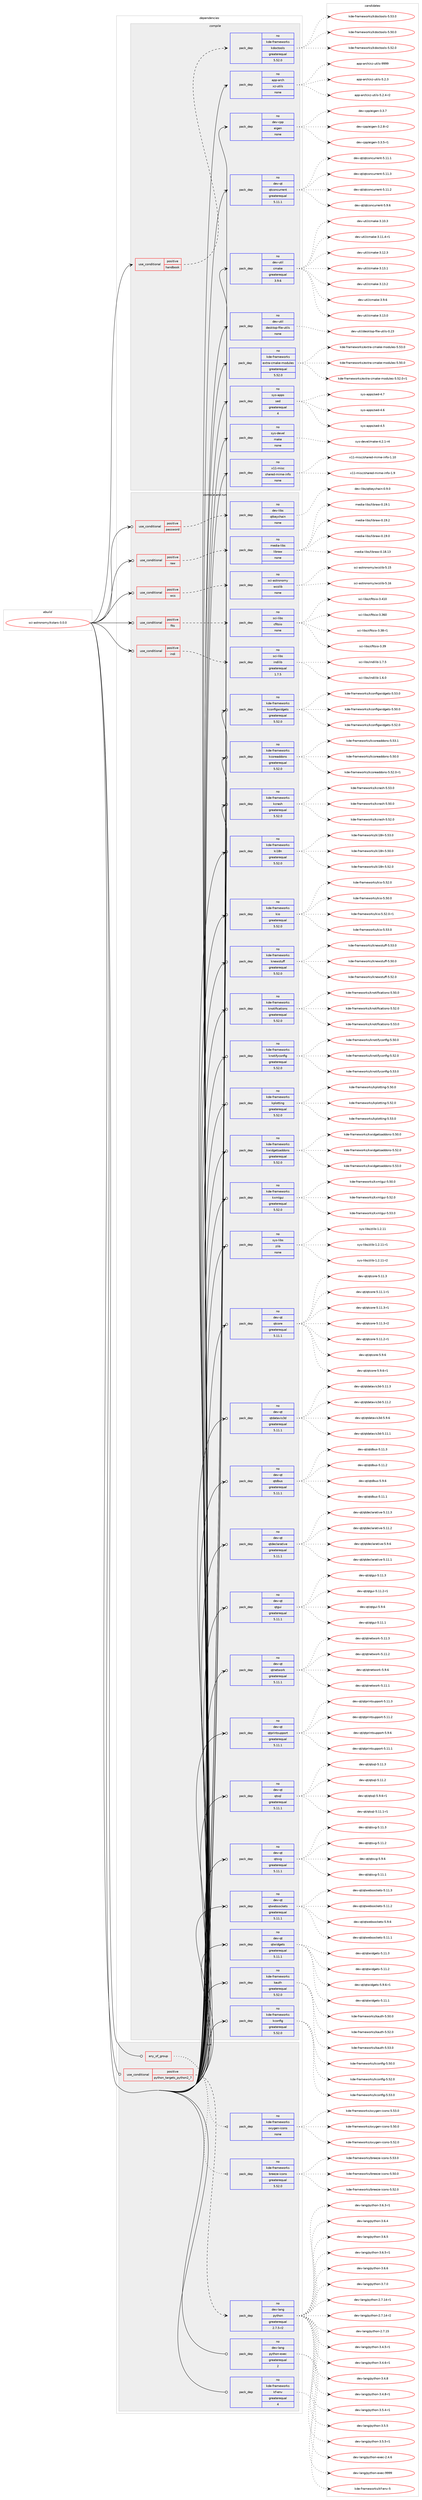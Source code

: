 digraph prolog {

# *************
# Graph options
# *************

newrank=true;
concentrate=true;
compound=true;
graph [rankdir=LR,fontname=Helvetica,fontsize=10,ranksep=1.5];#, ranksep=2.5, nodesep=0.2];
edge  [arrowhead=vee];
node  [fontname=Helvetica,fontsize=10];

# **********
# The ebuild
# **********

subgraph cluster_leftcol {
color=gray;
rank=same;
label=<<i>ebuild</i>>;
id [label="sci-astronomy/kstars-3.0.0", color=red, width=4, href="../sci-astronomy/kstars-3.0.0.svg"];
}

# ****************
# The dependencies
# ****************

subgraph cluster_midcol {
color=gray;
label=<<i>dependencies</i>>;
subgraph cluster_compile {
fillcolor="#eeeeee";
style=filled;
label=<<i>compile</i>>;
subgraph cond1100 {
dependency5718 [label=<<TABLE BORDER="0" CELLBORDER="1" CELLSPACING="0" CELLPADDING="4"><TR><TD ROWSPAN="3" CELLPADDING="10">use_conditional</TD></TR><TR><TD>positive</TD></TR><TR><TD>handbook</TD></TR></TABLE>>, shape=none, color=red];
subgraph pack4473 {
dependency5719 [label=<<TABLE BORDER="0" CELLBORDER="1" CELLSPACING="0" CELLPADDING="4" WIDTH="220"><TR><TD ROWSPAN="6" CELLPADDING="30">pack_dep</TD></TR><TR><TD WIDTH="110">no</TD></TR><TR><TD>kde-frameworks</TD></TR><TR><TD>kdoctools</TD></TR><TR><TD>greaterequal</TD></TR><TR><TD>5.52.0</TD></TR></TABLE>>, shape=none, color=blue];
}
dependency5718:e -> dependency5719:w [weight=20,style="dashed",arrowhead="vee"];
}
id:e -> dependency5718:w [weight=20,style="solid",arrowhead="vee"];
subgraph pack4474 {
dependency5720 [label=<<TABLE BORDER="0" CELLBORDER="1" CELLSPACING="0" CELLPADDING="4" WIDTH="220"><TR><TD ROWSPAN="6" CELLPADDING="30">pack_dep</TD></TR><TR><TD WIDTH="110">no</TD></TR><TR><TD>app-arch</TD></TR><TR><TD>xz-utils</TD></TR><TR><TD>none</TD></TR><TR><TD></TD></TR></TABLE>>, shape=none, color=blue];
}
id:e -> dependency5720:w [weight=20,style="solid",arrowhead="vee"];
subgraph pack4475 {
dependency5721 [label=<<TABLE BORDER="0" CELLBORDER="1" CELLSPACING="0" CELLPADDING="4" WIDTH="220"><TR><TD ROWSPAN="6" CELLPADDING="30">pack_dep</TD></TR><TR><TD WIDTH="110">no</TD></TR><TR><TD>dev-cpp</TD></TR><TR><TD>eigen</TD></TR><TR><TD>none</TD></TR><TR><TD></TD></TR></TABLE>>, shape=none, color=blue];
}
id:e -> dependency5721:w [weight=20,style="solid",arrowhead="vee"];
subgraph pack4476 {
dependency5722 [label=<<TABLE BORDER="0" CELLBORDER="1" CELLSPACING="0" CELLPADDING="4" WIDTH="220"><TR><TD ROWSPAN="6" CELLPADDING="30">pack_dep</TD></TR><TR><TD WIDTH="110">no</TD></TR><TR><TD>dev-qt</TD></TR><TR><TD>qtconcurrent</TD></TR><TR><TD>greaterequal</TD></TR><TR><TD>5.11.1</TD></TR></TABLE>>, shape=none, color=blue];
}
id:e -> dependency5722:w [weight=20,style="solid",arrowhead="vee"];
subgraph pack4477 {
dependency5723 [label=<<TABLE BORDER="0" CELLBORDER="1" CELLSPACING="0" CELLPADDING="4" WIDTH="220"><TR><TD ROWSPAN="6" CELLPADDING="30">pack_dep</TD></TR><TR><TD WIDTH="110">no</TD></TR><TR><TD>dev-util</TD></TR><TR><TD>cmake</TD></TR><TR><TD>greaterequal</TD></TR><TR><TD>3.9.6</TD></TR></TABLE>>, shape=none, color=blue];
}
id:e -> dependency5723:w [weight=20,style="solid",arrowhead="vee"];
subgraph pack4478 {
dependency5724 [label=<<TABLE BORDER="0" CELLBORDER="1" CELLSPACING="0" CELLPADDING="4" WIDTH="220"><TR><TD ROWSPAN="6" CELLPADDING="30">pack_dep</TD></TR><TR><TD WIDTH="110">no</TD></TR><TR><TD>dev-util</TD></TR><TR><TD>desktop-file-utils</TD></TR><TR><TD>none</TD></TR><TR><TD></TD></TR></TABLE>>, shape=none, color=blue];
}
id:e -> dependency5724:w [weight=20,style="solid",arrowhead="vee"];
subgraph pack4479 {
dependency5725 [label=<<TABLE BORDER="0" CELLBORDER="1" CELLSPACING="0" CELLPADDING="4" WIDTH="220"><TR><TD ROWSPAN="6" CELLPADDING="30">pack_dep</TD></TR><TR><TD WIDTH="110">no</TD></TR><TR><TD>kde-frameworks</TD></TR><TR><TD>extra-cmake-modules</TD></TR><TR><TD>greaterequal</TD></TR><TR><TD>5.52.0</TD></TR></TABLE>>, shape=none, color=blue];
}
id:e -> dependency5725:w [weight=20,style="solid",arrowhead="vee"];
subgraph pack4480 {
dependency5726 [label=<<TABLE BORDER="0" CELLBORDER="1" CELLSPACING="0" CELLPADDING="4" WIDTH="220"><TR><TD ROWSPAN="6" CELLPADDING="30">pack_dep</TD></TR><TR><TD WIDTH="110">no</TD></TR><TR><TD>sys-apps</TD></TR><TR><TD>sed</TD></TR><TR><TD>greaterequal</TD></TR><TR><TD>4</TD></TR></TABLE>>, shape=none, color=blue];
}
id:e -> dependency5726:w [weight=20,style="solid",arrowhead="vee"];
subgraph pack4481 {
dependency5727 [label=<<TABLE BORDER="0" CELLBORDER="1" CELLSPACING="0" CELLPADDING="4" WIDTH="220"><TR><TD ROWSPAN="6" CELLPADDING="30">pack_dep</TD></TR><TR><TD WIDTH="110">no</TD></TR><TR><TD>sys-devel</TD></TR><TR><TD>make</TD></TR><TR><TD>none</TD></TR><TR><TD></TD></TR></TABLE>>, shape=none, color=blue];
}
id:e -> dependency5727:w [weight=20,style="solid",arrowhead="vee"];
subgraph pack4482 {
dependency5728 [label=<<TABLE BORDER="0" CELLBORDER="1" CELLSPACING="0" CELLPADDING="4" WIDTH="220"><TR><TD ROWSPAN="6" CELLPADDING="30">pack_dep</TD></TR><TR><TD WIDTH="110">no</TD></TR><TR><TD>x11-misc</TD></TR><TR><TD>shared-mime-info</TD></TR><TR><TD>none</TD></TR><TR><TD></TD></TR></TABLE>>, shape=none, color=blue];
}
id:e -> dependency5728:w [weight=20,style="solid",arrowhead="vee"];
}
subgraph cluster_compileandrun {
fillcolor="#eeeeee";
style=filled;
label=<<i>compile and run</i>>;
subgraph cond1101 {
dependency5729 [label=<<TABLE BORDER="0" CELLBORDER="1" CELLSPACING="0" CELLPADDING="4"><TR><TD ROWSPAN="3" CELLPADDING="10">use_conditional</TD></TR><TR><TD>positive</TD></TR><TR><TD>fits</TD></TR></TABLE>>, shape=none, color=red];
subgraph pack4483 {
dependency5730 [label=<<TABLE BORDER="0" CELLBORDER="1" CELLSPACING="0" CELLPADDING="4" WIDTH="220"><TR><TD ROWSPAN="6" CELLPADDING="30">pack_dep</TD></TR><TR><TD WIDTH="110">no</TD></TR><TR><TD>sci-libs</TD></TR><TR><TD>cfitsio</TD></TR><TR><TD>none</TD></TR><TR><TD></TD></TR></TABLE>>, shape=none, color=blue];
}
dependency5729:e -> dependency5730:w [weight=20,style="dashed",arrowhead="vee"];
}
id:e -> dependency5729:w [weight=20,style="solid",arrowhead="odotvee"];
subgraph cond1102 {
dependency5731 [label=<<TABLE BORDER="0" CELLBORDER="1" CELLSPACING="0" CELLPADDING="4"><TR><TD ROWSPAN="3" CELLPADDING="10">use_conditional</TD></TR><TR><TD>positive</TD></TR><TR><TD>indi</TD></TR></TABLE>>, shape=none, color=red];
subgraph pack4484 {
dependency5732 [label=<<TABLE BORDER="0" CELLBORDER="1" CELLSPACING="0" CELLPADDING="4" WIDTH="220"><TR><TD ROWSPAN="6" CELLPADDING="30">pack_dep</TD></TR><TR><TD WIDTH="110">no</TD></TR><TR><TD>sci-libs</TD></TR><TR><TD>indilib</TD></TR><TR><TD>greaterequal</TD></TR><TR><TD>1.7.5</TD></TR></TABLE>>, shape=none, color=blue];
}
dependency5731:e -> dependency5732:w [weight=20,style="dashed",arrowhead="vee"];
}
id:e -> dependency5731:w [weight=20,style="solid",arrowhead="odotvee"];
subgraph cond1103 {
dependency5733 [label=<<TABLE BORDER="0" CELLBORDER="1" CELLSPACING="0" CELLPADDING="4"><TR><TD ROWSPAN="3" CELLPADDING="10">use_conditional</TD></TR><TR><TD>positive</TD></TR><TR><TD>password</TD></TR></TABLE>>, shape=none, color=red];
subgraph pack4485 {
dependency5734 [label=<<TABLE BORDER="0" CELLBORDER="1" CELLSPACING="0" CELLPADDING="4" WIDTH="220"><TR><TD ROWSPAN="6" CELLPADDING="30">pack_dep</TD></TR><TR><TD WIDTH="110">no</TD></TR><TR><TD>dev-libs</TD></TR><TR><TD>qtkeychain</TD></TR><TR><TD>none</TD></TR><TR><TD></TD></TR></TABLE>>, shape=none, color=blue];
}
dependency5733:e -> dependency5734:w [weight=20,style="dashed",arrowhead="vee"];
}
id:e -> dependency5733:w [weight=20,style="solid",arrowhead="odotvee"];
subgraph cond1104 {
dependency5735 [label=<<TABLE BORDER="0" CELLBORDER="1" CELLSPACING="0" CELLPADDING="4"><TR><TD ROWSPAN="3" CELLPADDING="10">use_conditional</TD></TR><TR><TD>positive</TD></TR><TR><TD>raw</TD></TR></TABLE>>, shape=none, color=red];
subgraph pack4486 {
dependency5736 [label=<<TABLE BORDER="0" CELLBORDER="1" CELLSPACING="0" CELLPADDING="4" WIDTH="220"><TR><TD ROWSPAN="6" CELLPADDING="30">pack_dep</TD></TR><TR><TD WIDTH="110">no</TD></TR><TR><TD>media-libs</TD></TR><TR><TD>libraw</TD></TR><TR><TD>none</TD></TR><TR><TD></TD></TR></TABLE>>, shape=none, color=blue];
}
dependency5735:e -> dependency5736:w [weight=20,style="dashed",arrowhead="vee"];
}
id:e -> dependency5735:w [weight=20,style="solid",arrowhead="odotvee"];
subgraph cond1105 {
dependency5737 [label=<<TABLE BORDER="0" CELLBORDER="1" CELLSPACING="0" CELLPADDING="4"><TR><TD ROWSPAN="3" CELLPADDING="10">use_conditional</TD></TR><TR><TD>positive</TD></TR><TR><TD>wcs</TD></TR></TABLE>>, shape=none, color=red];
subgraph pack4487 {
dependency5738 [label=<<TABLE BORDER="0" CELLBORDER="1" CELLSPACING="0" CELLPADDING="4" WIDTH="220"><TR><TD ROWSPAN="6" CELLPADDING="30">pack_dep</TD></TR><TR><TD WIDTH="110">no</TD></TR><TR><TD>sci-astronomy</TD></TR><TR><TD>wcslib</TD></TR><TR><TD>none</TD></TR><TR><TD></TD></TR></TABLE>>, shape=none, color=blue];
}
dependency5737:e -> dependency5738:w [weight=20,style="dashed",arrowhead="vee"];
}
id:e -> dependency5737:w [weight=20,style="solid",arrowhead="odotvee"];
subgraph pack4488 {
dependency5739 [label=<<TABLE BORDER="0" CELLBORDER="1" CELLSPACING="0" CELLPADDING="4" WIDTH="220"><TR><TD ROWSPAN="6" CELLPADDING="30">pack_dep</TD></TR><TR><TD WIDTH="110">no</TD></TR><TR><TD>dev-qt</TD></TR><TR><TD>qtcore</TD></TR><TR><TD>greaterequal</TD></TR><TR><TD>5.11.1</TD></TR></TABLE>>, shape=none, color=blue];
}
id:e -> dependency5739:w [weight=20,style="solid",arrowhead="odotvee"];
subgraph pack4489 {
dependency5740 [label=<<TABLE BORDER="0" CELLBORDER="1" CELLSPACING="0" CELLPADDING="4" WIDTH="220"><TR><TD ROWSPAN="6" CELLPADDING="30">pack_dep</TD></TR><TR><TD WIDTH="110">no</TD></TR><TR><TD>dev-qt</TD></TR><TR><TD>qtdatavis3d</TD></TR><TR><TD>greaterequal</TD></TR><TR><TD>5.11.1</TD></TR></TABLE>>, shape=none, color=blue];
}
id:e -> dependency5740:w [weight=20,style="solid",arrowhead="odotvee"];
subgraph pack4490 {
dependency5741 [label=<<TABLE BORDER="0" CELLBORDER="1" CELLSPACING="0" CELLPADDING="4" WIDTH="220"><TR><TD ROWSPAN="6" CELLPADDING="30">pack_dep</TD></TR><TR><TD WIDTH="110">no</TD></TR><TR><TD>dev-qt</TD></TR><TR><TD>qtdbus</TD></TR><TR><TD>greaterequal</TD></TR><TR><TD>5.11.1</TD></TR></TABLE>>, shape=none, color=blue];
}
id:e -> dependency5741:w [weight=20,style="solid",arrowhead="odotvee"];
subgraph pack4491 {
dependency5742 [label=<<TABLE BORDER="0" CELLBORDER="1" CELLSPACING="0" CELLPADDING="4" WIDTH="220"><TR><TD ROWSPAN="6" CELLPADDING="30">pack_dep</TD></TR><TR><TD WIDTH="110">no</TD></TR><TR><TD>dev-qt</TD></TR><TR><TD>qtdeclarative</TD></TR><TR><TD>greaterequal</TD></TR><TR><TD>5.11.1</TD></TR></TABLE>>, shape=none, color=blue];
}
id:e -> dependency5742:w [weight=20,style="solid",arrowhead="odotvee"];
subgraph pack4492 {
dependency5743 [label=<<TABLE BORDER="0" CELLBORDER="1" CELLSPACING="0" CELLPADDING="4" WIDTH="220"><TR><TD ROWSPAN="6" CELLPADDING="30">pack_dep</TD></TR><TR><TD WIDTH="110">no</TD></TR><TR><TD>dev-qt</TD></TR><TR><TD>qtgui</TD></TR><TR><TD>greaterequal</TD></TR><TR><TD>5.11.1</TD></TR></TABLE>>, shape=none, color=blue];
}
id:e -> dependency5743:w [weight=20,style="solid",arrowhead="odotvee"];
subgraph pack4493 {
dependency5744 [label=<<TABLE BORDER="0" CELLBORDER="1" CELLSPACING="0" CELLPADDING="4" WIDTH="220"><TR><TD ROWSPAN="6" CELLPADDING="30">pack_dep</TD></TR><TR><TD WIDTH="110">no</TD></TR><TR><TD>dev-qt</TD></TR><TR><TD>qtnetwork</TD></TR><TR><TD>greaterequal</TD></TR><TR><TD>5.11.1</TD></TR></TABLE>>, shape=none, color=blue];
}
id:e -> dependency5744:w [weight=20,style="solid",arrowhead="odotvee"];
subgraph pack4494 {
dependency5745 [label=<<TABLE BORDER="0" CELLBORDER="1" CELLSPACING="0" CELLPADDING="4" WIDTH="220"><TR><TD ROWSPAN="6" CELLPADDING="30">pack_dep</TD></TR><TR><TD WIDTH="110">no</TD></TR><TR><TD>dev-qt</TD></TR><TR><TD>qtprintsupport</TD></TR><TR><TD>greaterequal</TD></TR><TR><TD>5.11.1</TD></TR></TABLE>>, shape=none, color=blue];
}
id:e -> dependency5745:w [weight=20,style="solid",arrowhead="odotvee"];
subgraph pack4495 {
dependency5746 [label=<<TABLE BORDER="0" CELLBORDER="1" CELLSPACING="0" CELLPADDING="4" WIDTH="220"><TR><TD ROWSPAN="6" CELLPADDING="30">pack_dep</TD></TR><TR><TD WIDTH="110">no</TD></TR><TR><TD>dev-qt</TD></TR><TR><TD>qtsql</TD></TR><TR><TD>greaterequal</TD></TR><TR><TD>5.11.1</TD></TR></TABLE>>, shape=none, color=blue];
}
id:e -> dependency5746:w [weight=20,style="solid",arrowhead="odotvee"];
subgraph pack4496 {
dependency5747 [label=<<TABLE BORDER="0" CELLBORDER="1" CELLSPACING="0" CELLPADDING="4" WIDTH="220"><TR><TD ROWSPAN="6" CELLPADDING="30">pack_dep</TD></TR><TR><TD WIDTH="110">no</TD></TR><TR><TD>dev-qt</TD></TR><TR><TD>qtsvg</TD></TR><TR><TD>greaterequal</TD></TR><TR><TD>5.11.1</TD></TR></TABLE>>, shape=none, color=blue];
}
id:e -> dependency5747:w [weight=20,style="solid",arrowhead="odotvee"];
subgraph pack4497 {
dependency5748 [label=<<TABLE BORDER="0" CELLBORDER="1" CELLSPACING="0" CELLPADDING="4" WIDTH="220"><TR><TD ROWSPAN="6" CELLPADDING="30">pack_dep</TD></TR><TR><TD WIDTH="110">no</TD></TR><TR><TD>dev-qt</TD></TR><TR><TD>qtwebsockets</TD></TR><TR><TD>greaterequal</TD></TR><TR><TD>5.11.1</TD></TR></TABLE>>, shape=none, color=blue];
}
id:e -> dependency5748:w [weight=20,style="solid",arrowhead="odotvee"];
subgraph pack4498 {
dependency5749 [label=<<TABLE BORDER="0" CELLBORDER="1" CELLSPACING="0" CELLPADDING="4" WIDTH="220"><TR><TD ROWSPAN="6" CELLPADDING="30">pack_dep</TD></TR><TR><TD WIDTH="110">no</TD></TR><TR><TD>dev-qt</TD></TR><TR><TD>qtwidgets</TD></TR><TR><TD>greaterequal</TD></TR><TR><TD>5.11.1</TD></TR></TABLE>>, shape=none, color=blue];
}
id:e -> dependency5749:w [weight=20,style="solid",arrowhead="odotvee"];
subgraph pack4499 {
dependency5750 [label=<<TABLE BORDER="0" CELLBORDER="1" CELLSPACING="0" CELLPADDING="4" WIDTH="220"><TR><TD ROWSPAN="6" CELLPADDING="30">pack_dep</TD></TR><TR><TD WIDTH="110">no</TD></TR><TR><TD>kde-frameworks</TD></TR><TR><TD>kauth</TD></TR><TR><TD>greaterequal</TD></TR><TR><TD>5.52.0</TD></TR></TABLE>>, shape=none, color=blue];
}
id:e -> dependency5750:w [weight=20,style="solid",arrowhead="odotvee"];
subgraph pack4500 {
dependency5751 [label=<<TABLE BORDER="0" CELLBORDER="1" CELLSPACING="0" CELLPADDING="4" WIDTH="220"><TR><TD ROWSPAN="6" CELLPADDING="30">pack_dep</TD></TR><TR><TD WIDTH="110">no</TD></TR><TR><TD>kde-frameworks</TD></TR><TR><TD>kconfig</TD></TR><TR><TD>greaterequal</TD></TR><TR><TD>5.52.0</TD></TR></TABLE>>, shape=none, color=blue];
}
id:e -> dependency5751:w [weight=20,style="solid",arrowhead="odotvee"];
subgraph pack4501 {
dependency5752 [label=<<TABLE BORDER="0" CELLBORDER="1" CELLSPACING="0" CELLPADDING="4" WIDTH="220"><TR><TD ROWSPAN="6" CELLPADDING="30">pack_dep</TD></TR><TR><TD WIDTH="110">no</TD></TR><TR><TD>kde-frameworks</TD></TR><TR><TD>kconfigwidgets</TD></TR><TR><TD>greaterequal</TD></TR><TR><TD>5.52.0</TD></TR></TABLE>>, shape=none, color=blue];
}
id:e -> dependency5752:w [weight=20,style="solid",arrowhead="odotvee"];
subgraph pack4502 {
dependency5753 [label=<<TABLE BORDER="0" CELLBORDER="1" CELLSPACING="0" CELLPADDING="4" WIDTH="220"><TR><TD ROWSPAN="6" CELLPADDING="30">pack_dep</TD></TR><TR><TD WIDTH="110">no</TD></TR><TR><TD>kde-frameworks</TD></TR><TR><TD>kcoreaddons</TD></TR><TR><TD>greaterequal</TD></TR><TR><TD>5.52.0</TD></TR></TABLE>>, shape=none, color=blue];
}
id:e -> dependency5753:w [weight=20,style="solid",arrowhead="odotvee"];
subgraph pack4503 {
dependency5754 [label=<<TABLE BORDER="0" CELLBORDER="1" CELLSPACING="0" CELLPADDING="4" WIDTH="220"><TR><TD ROWSPAN="6" CELLPADDING="30">pack_dep</TD></TR><TR><TD WIDTH="110">no</TD></TR><TR><TD>kde-frameworks</TD></TR><TR><TD>kcrash</TD></TR><TR><TD>greaterequal</TD></TR><TR><TD>5.52.0</TD></TR></TABLE>>, shape=none, color=blue];
}
id:e -> dependency5754:w [weight=20,style="solid",arrowhead="odotvee"];
subgraph pack4504 {
dependency5755 [label=<<TABLE BORDER="0" CELLBORDER="1" CELLSPACING="0" CELLPADDING="4" WIDTH="220"><TR><TD ROWSPAN="6" CELLPADDING="30">pack_dep</TD></TR><TR><TD WIDTH="110">no</TD></TR><TR><TD>kde-frameworks</TD></TR><TR><TD>ki18n</TD></TR><TR><TD>greaterequal</TD></TR><TR><TD>5.52.0</TD></TR></TABLE>>, shape=none, color=blue];
}
id:e -> dependency5755:w [weight=20,style="solid",arrowhead="odotvee"];
subgraph pack4505 {
dependency5756 [label=<<TABLE BORDER="0" CELLBORDER="1" CELLSPACING="0" CELLPADDING="4" WIDTH="220"><TR><TD ROWSPAN="6" CELLPADDING="30">pack_dep</TD></TR><TR><TD WIDTH="110">no</TD></TR><TR><TD>kde-frameworks</TD></TR><TR><TD>kio</TD></TR><TR><TD>greaterequal</TD></TR><TR><TD>5.52.0</TD></TR></TABLE>>, shape=none, color=blue];
}
id:e -> dependency5756:w [weight=20,style="solid",arrowhead="odotvee"];
subgraph pack4506 {
dependency5757 [label=<<TABLE BORDER="0" CELLBORDER="1" CELLSPACING="0" CELLPADDING="4" WIDTH="220"><TR><TD ROWSPAN="6" CELLPADDING="30">pack_dep</TD></TR><TR><TD WIDTH="110">no</TD></TR><TR><TD>kde-frameworks</TD></TR><TR><TD>knewstuff</TD></TR><TR><TD>greaterequal</TD></TR><TR><TD>5.52.0</TD></TR></TABLE>>, shape=none, color=blue];
}
id:e -> dependency5757:w [weight=20,style="solid",arrowhead="odotvee"];
subgraph pack4507 {
dependency5758 [label=<<TABLE BORDER="0" CELLBORDER="1" CELLSPACING="0" CELLPADDING="4" WIDTH="220"><TR><TD ROWSPAN="6" CELLPADDING="30">pack_dep</TD></TR><TR><TD WIDTH="110">no</TD></TR><TR><TD>kde-frameworks</TD></TR><TR><TD>knotifications</TD></TR><TR><TD>greaterequal</TD></TR><TR><TD>5.52.0</TD></TR></TABLE>>, shape=none, color=blue];
}
id:e -> dependency5758:w [weight=20,style="solid",arrowhead="odotvee"];
subgraph pack4508 {
dependency5759 [label=<<TABLE BORDER="0" CELLBORDER="1" CELLSPACING="0" CELLPADDING="4" WIDTH="220"><TR><TD ROWSPAN="6" CELLPADDING="30">pack_dep</TD></TR><TR><TD WIDTH="110">no</TD></TR><TR><TD>kde-frameworks</TD></TR><TR><TD>knotifyconfig</TD></TR><TR><TD>greaterequal</TD></TR><TR><TD>5.52.0</TD></TR></TABLE>>, shape=none, color=blue];
}
id:e -> dependency5759:w [weight=20,style="solid",arrowhead="odotvee"];
subgraph pack4509 {
dependency5760 [label=<<TABLE BORDER="0" CELLBORDER="1" CELLSPACING="0" CELLPADDING="4" WIDTH="220"><TR><TD ROWSPAN="6" CELLPADDING="30">pack_dep</TD></TR><TR><TD WIDTH="110">no</TD></TR><TR><TD>kde-frameworks</TD></TR><TR><TD>kplotting</TD></TR><TR><TD>greaterequal</TD></TR><TR><TD>5.52.0</TD></TR></TABLE>>, shape=none, color=blue];
}
id:e -> dependency5760:w [weight=20,style="solid",arrowhead="odotvee"];
subgraph pack4510 {
dependency5761 [label=<<TABLE BORDER="0" CELLBORDER="1" CELLSPACING="0" CELLPADDING="4" WIDTH="220"><TR><TD ROWSPAN="6" CELLPADDING="30">pack_dep</TD></TR><TR><TD WIDTH="110">no</TD></TR><TR><TD>kde-frameworks</TD></TR><TR><TD>kwidgetsaddons</TD></TR><TR><TD>greaterequal</TD></TR><TR><TD>5.52.0</TD></TR></TABLE>>, shape=none, color=blue];
}
id:e -> dependency5761:w [weight=20,style="solid",arrowhead="odotvee"];
subgraph pack4511 {
dependency5762 [label=<<TABLE BORDER="0" CELLBORDER="1" CELLSPACING="0" CELLPADDING="4" WIDTH="220"><TR><TD ROWSPAN="6" CELLPADDING="30">pack_dep</TD></TR><TR><TD WIDTH="110">no</TD></TR><TR><TD>kde-frameworks</TD></TR><TR><TD>kxmlgui</TD></TR><TR><TD>greaterequal</TD></TR><TR><TD>5.52.0</TD></TR></TABLE>>, shape=none, color=blue];
}
id:e -> dependency5762:w [weight=20,style="solid",arrowhead="odotvee"];
subgraph pack4512 {
dependency5763 [label=<<TABLE BORDER="0" CELLBORDER="1" CELLSPACING="0" CELLPADDING="4" WIDTH="220"><TR><TD ROWSPAN="6" CELLPADDING="30">pack_dep</TD></TR><TR><TD WIDTH="110">no</TD></TR><TR><TD>sys-libs</TD></TR><TR><TD>zlib</TD></TR><TR><TD>none</TD></TR><TR><TD></TD></TR></TABLE>>, shape=none, color=blue];
}
id:e -> dependency5763:w [weight=20,style="solid",arrowhead="odotvee"];
}
subgraph cluster_run {
fillcolor="#eeeeee";
style=filled;
label=<<i>run</i>>;
subgraph any144 {
dependency5764 [label=<<TABLE BORDER="0" CELLBORDER="1" CELLSPACING="0" CELLPADDING="4"><TR><TD CELLPADDING="10">any_of_group</TD></TR></TABLE>>, shape=none, color=red];subgraph pack4513 {
dependency5765 [label=<<TABLE BORDER="0" CELLBORDER="1" CELLSPACING="0" CELLPADDING="4" WIDTH="220"><TR><TD ROWSPAN="6" CELLPADDING="30">pack_dep</TD></TR><TR><TD WIDTH="110">no</TD></TR><TR><TD>kde-frameworks</TD></TR><TR><TD>breeze-icons</TD></TR><TR><TD>greaterequal</TD></TR><TR><TD>5.52.0</TD></TR></TABLE>>, shape=none, color=blue];
}
dependency5764:e -> dependency5765:w [weight=20,style="dotted",arrowhead="oinv"];
subgraph pack4514 {
dependency5766 [label=<<TABLE BORDER="0" CELLBORDER="1" CELLSPACING="0" CELLPADDING="4" WIDTH="220"><TR><TD ROWSPAN="6" CELLPADDING="30">pack_dep</TD></TR><TR><TD WIDTH="110">no</TD></TR><TR><TD>kde-frameworks</TD></TR><TR><TD>oxygen-icons</TD></TR><TR><TD>none</TD></TR><TR><TD></TD></TR></TABLE>>, shape=none, color=blue];
}
dependency5764:e -> dependency5766:w [weight=20,style="dotted",arrowhead="oinv"];
}
id:e -> dependency5764:w [weight=20,style="solid",arrowhead="odot"];
subgraph cond1106 {
dependency5767 [label=<<TABLE BORDER="0" CELLBORDER="1" CELLSPACING="0" CELLPADDING="4"><TR><TD ROWSPAN="3" CELLPADDING="10">use_conditional</TD></TR><TR><TD>positive</TD></TR><TR><TD>python_targets_python2_7</TD></TR></TABLE>>, shape=none, color=red];
subgraph pack4515 {
dependency5768 [label=<<TABLE BORDER="0" CELLBORDER="1" CELLSPACING="0" CELLPADDING="4" WIDTH="220"><TR><TD ROWSPAN="6" CELLPADDING="30">pack_dep</TD></TR><TR><TD WIDTH="110">no</TD></TR><TR><TD>dev-lang</TD></TR><TR><TD>python</TD></TR><TR><TD>greaterequal</TD></TR><TR><TD>2.7.5-r2</TD></TR></TABLE>>, shape=none, color=blue];
}
dependency5767:e -> dependency5768:w [weight=20,style="dashed",arrowhead="vee"];
}
id:e -> dependency5767:w [weight=20,style="solid",arrowhead="odot"];
subgraph pack4516 {
dependency5769 [label=<<TABLE BORDER="0" CELLBORDER="1" CELLSPACING="0" CELLPADDING="4" WIDTH="220"><TR><TD ROWSPAN="6" CELLPADDING="30">pack_dep</TD></TR><TR><TD WIDTH="110">no</TD></TR><TR><TD>dev-lang</TD></TR><TR><TD>python-exec</TD></TR><TR><TD>greaterequal</TD></TR><TR><TD>2</TD></TR></TABLE>>, shape=none, color=blue];
}
id:e -> dependency5769:w [weight=20,style="solid",arrowhead="odot"];
subgraph pack4517 {
dependency5770 [label=<<TABLE BORDER="0" CELLBORDER="1" CELLSPACING="0" CELLPADDING="4" WIDTH="220"><TR><TD ROWSPAN="6" CELLPADDING="30">pack_dep</TD></TR><TR><TD WIDTH="110">no</TD></TR><TR><TD>kde-frameworks</TD></TR><TR><TD>kf-env</TD></TR><TR><TD>greaterequal</TD></TR><TR><TD>4</TD></TR></TABLE>>, shape=none, color=blue];
}
id:e -> dependency5770:w [weight=20,style="solid",arrowhead="odot"];
}
}

# **************
# The candidates
# **************

subgraph cluster_choices {
rank=same;
color=gray;
label=<<i>candidates</i>>;

subgraph choice4473 {
color=black;
nodesep=1;
choice1071001014510211497109101119111114107115471071001119911611111110811545534653484648 [label="kde-frameworks/kdoctools-5.50.0", color=red, width=4,href="../kde-frameworks/kdoctools-5.50.0.svg"];
choice1071001014510211497109101119111114107115471071001119911611111110811545534653504648 [label="kde-frameworks/kdoctools-5.52.0", color=red, width=4,href="../kde-frameworks/kdoctools-5.52.0.svg"];
choice1071001014510211497109101119111114107115471071001119911611111110811545534653514648 [label="kde-frameworks/kdoctools-5.53.0", color=red, width=4,href="../kde-frameworks/kdoctools-5.53.0.svg"];
dependency5719:e -> choice1071001014510211497109101119111114107115471071001119911611111110811545534653484648:w [style=dotted,weight="100"];
dependency5719:e -> choice1071001014510211497109101119111114107115471071001119911611111110811545534653504648:w [style=dotted,weight="100"];
dependency5719:e -> choice1071001014510211497109101119111114107115471071001119911611111110811545534653514648:w [style=dotted,weight="100"];
}
subgraph choice4474 {
color=black;
nodesep=1;
choice971121124597114991044712012245117116105108115455346504651 [label="app-arch/xz-utils-5.2.3", color=red, width=4,href="../app-arch/xz-utils-5.2.3.svg"];
choice9711211245971149910447120122451171161051081154553465046524511450 [label="app-arch/xz-utils-5.2.4-r2", color=red, width=4,href="../app-arch/xz-utils-5.2.4-r2.svg"];
choice9711211245971149910447120122451171161051081154557575757 [label="app-arch/xz-utils-9999", color=red, width=4,href="../app-arch/xz-utils-9999.svg"];
dependency5720:e -> choice971121124597114991044712012245117116105108115455346504651:w [style=dotted,weight="100"];
dependency5720:e -> choice9711211245971149910447120122451171161051081154553465046524511450:w [style=dotted,weight="100"];
dependency5720:e -> choice9711211245971149910447120122451171161051081154557575757:w [style=dotted,weight="100"];
}
subgraph choice4475 {
color=black;
nodesep=1;
choice1001011184599112112471011051031011104551465046564511450 [label="dev-cpp/eigen-3.2.8-r2", color=red, width=4,href="../dev-cpp/eigen-3.2.8-r2.svg"];
choice1001011184599112112471011051031011104551465146534511449 [label="dev-cpp/eigen-3.3.5-r1", color=red, width=4,href="../dev-cpp/eigen-3.3.5-r1.svg"];
choice100101118459911211247101105103101110455146514655 [label="dev-cpp/eigen-3.3.7", color=red, width=4,href="../dev-cpp/eigen-3.3.7.svg"];
dependency5721:e -> choice1001011184599112112471011051031011104551465046564511450:w [style=dotted,weight="100"];
dependency5721:e -> choice1001011184599112112471011051031011104551465146534511449:w [style=dotted,weight="100"];
dependency5721:e -> choice100101118459911211247101105103101110455146514655:w [style=dotted,weight="100"];
}
subgraph choice4476 {
color=black;
nodesep=1;
choice1001011184511311647113116991111109911711411410111011645534649494650 [label="dev-qt/qtconcurrent-5.11.2", color=red, width=4,href="../dev-qt/qtconcurrent-5.11.2.svg"];
choice10010111845113116471131169911111099117114114101110116455346574654 [label="dev-qt/qtconcurrent-5.9.6", color=red, width=4,href="../dev-qt/qtconcurrent-5.9.6.svg"];
choice1001011184511311647113116991111109911711411410111011645534649494649 [label="dev-qt/qtconcurrent-5.11.1", color=red, width=4,href="../dev-qt/qtconcurrent-5.11.1.svg"];
choice1001011184511311647113116991111109911711411410111011645534649494651 [label="dev-qt/qtconcurrent-5.11.3", color=red, width=4,href="../dev-qt/qtconcurrent-5.11.3.svg"];
dependency5722:e -> choice1001011184511311647113116991111109911711411410111011645534649494650:w [style=dotted,weight="100"];
dependency5722:e -> choice10010111845113116471131169911111099117114114101110116455346574654:w [style=dotted,weight="100"];
dependency5722:e -> choice1001011184511311647113116991111109911711411410111011645534649494649:w [style=dotted,weight="100"];
dependency5722:e -> choice1001011184511311647113116991111109911711411410111011645534649494651:w [style=dotted,weight="100"];
}
subgraph choice4477 {
color=black;
nodesep=1;
choice1001011184511711610510847991099710710145514649514648 [label="dev-util/cmake-3.13.0", color=red, width=4,href="../dev-util/cmake-3.13.0.svg"];
choice1001011184511711610510847991099710710145514649484651 [label="dev-util/cmake-3.10.3", color=red, width=4,href="../dev-util/cmake-3.10.3.svg"];
choice10010111845117116105108479910997107101455146494946524511449 [label="dev-util/cmake-3.11.4-r1", color=red, width=4,href="../dev-util/cmake-3.11.4-r1.svg"];
choice1001011184511711610510847991099710710145514649504651 [label="dev-util/cmake-3.12.3", color=red, width=4,href="../dev-util/cmake-3.12.3.svg"];
choice1001011184511711610510847991099710710145514649514649 [label="dev-util/cmake-3.13.1", color=red, width=4,href="../dev-util/cmake-3.13.1.svg"];
choice1001011184511711610510847991099710710145514649514650 [label="dev-util/cmake-3.13.2", color=red, width=4,href="../dev-util/cmake-3.13.2.svg"];
choice10010111845117116105108479910997107101455146574654 [label="dev-util/cmake-3.9.6", color=red, width=4,href="../dev-util/cmake-3.9.6.svg"];
dependency5723:e -> choice1001011184511711610510847991099710710145514649514648:w [style=dotted,weight="100"];
dependency5723:e -> choice1001011184511711610510847991099710710145514649484651:w [style=dotted,weight="100"];
dependency5723:e -> choice10010111845117116105108479910997107101455146494946524511449:w [style=dotted,weight="100"];
dependency5723:e -> choice1001011184511711610510847991099710710145514649504651:w [style=dotted,weight="100"];
dependency5723:e -> choice1001011184511711610510847991099710710145514649514649:w [style=dotted,weight="100"];
dependency5723:e -> choice1001011184511711610510847991099710710145514649514650:w [style=dotted,weight="100"];
dependency5723:e -> choice10010111845117116105108479910997107101455146574654:w [style=dotted,weight="100"];
}
subgraph choice4478 {
color=black;
nodesep=1;
choice100101118451171161051084710010111510711611111245102105108101451171161051081154548465051 [label="dev-util/desktop-file-utils-0.23", color=red, width=4,href="../dev-util/desktop-file-utils-0.23.svg"];
dependency5724:e -> choice100101118451171161051084710010111510711611111245102105108101451171161051081154548465051:w [style=dotted,weight="100"];
}
subgraph choice4479 {
color=black;
nodesep=1;
choice107100101451021149710910111911111410711547101120116114974599109971071014510911110011710810111545534653484648 [label="kde-frameworks/extra-cmake-modules-5.50.0", color=red, width=4,href="../kde-frameworks/extra-cmake-modules-5.50.0.svg"];
choice1071001014510211497109101119111114107115471011201161149745991099710710145109111100117108101115455346535046484511449 [label="kde-frameworks/extra-cmake-modules-5.52.0-r1", color=red, width=4,href="../kde-frameworks/extra-cmake-modules-5.52.0-r1.svg"];
choice107100101451021149710910111911111410711547101120116114974599109971071014510911110011710810111545534653514648 [label="kde-frameworks/extra-cmake-modules-5.53.0", color=red, width=4,href="../kde-frameworks/extra-cmake-modules-5.53.0.svg"];
dependency5725:e -> choice107100101451021149710910111911111410711547101120116114974599109971071014510911110011710810111545534653484648:w [style=dotted,weight="100"];
dependency5725:e -> choice1071001014510211497109101119111114107115471011201161149745991099710710145109111100117108101115455346535046484511449:w [style=dotted,weight="100"];
dependency5725:e -> choice107100101451021149710910111911111410711547101120116114974599109971071014510911110011710810111545534653514648:w [style=dotted,weight="100"];
}
subgraph choice4480 {
color=black;
nodesep=1;
choice11512111545971121121154711510110045524654 [label="sys-apps/sed-4.6", color=red, width=4,href="../sys-apps/sed-4.6.svg"];
choice11512111545971121121154711510110045524653 [label="sys-apps/sed-4.5", color=red, width=4,href="../sys-apps/sed-4.5.svg"];
choice11512111545971121121154711510110045524655 [label="sys-apps/sed-4.7", color=red, width=4,href="../sys-apps/sed-4.7.svg"];
dependency5726:e -> choice11512111545971121121154711510110045524654:w [style=dotted,weight="100"];
dependency5726:e -> choice11512111545971121121154711510110045524653:w [style=dotted,weight="100"];
dependency5726:e -> choice11512111545971121121154711510110045524655:w [style=dotted,weight="100"];
}
subgraph choice4481 {
color=black;
nodesep=1;
choice1151211154510010111810110847109971071014552465046494511452 [label="sys-devel/make-4.2.1-r4", color=red, width=4,href="../sys-devel/make-4.2.1-r4.svg"];
dependency5727:e -> choice1151211154510010111810110847109971071014552465046494511452:w [style=dotted,weight="100"];
}
subgraph choice4482 {
color=black;
nodesep=1;
choice12049494510910511599471151049711410110045109105109101451051101021114549464948 [label="x11-misc/shared-mime-info-1.10", color=red, width=4,href="../x11-misc/shared-mime-info-1.10.svg"];
choice120494945109105115994711510497114101100451091051091014510511010211145494657 [label="x11-misc/shared-mime-info-1.9", color=red, width=4,href="../x11-misc/shared-mime-info-1.9.svg"];
dependency5728:e -> choice12049494510910511599471151049711410110045109105109101451051101021114549464948:w [style=dotted,weight="100"];
dependency5728:e -> choice120494945109105115994711510497114101100451091051091014510511010211145494657:w [style=dotted,weight="100"];
}
subgraph choice4483 {
color=black;
nodesep=1;
choice1159910545108105981154799102105116115105111455146515448 [label="sci-libs/cfitsio-3.360", color=red, width=4,href="../sci-libs/cfitsio-3.360.svg"];
choice115991054510810598115479910210511611510511145514651564511449 [label="sci-libs/cfitsio-3.38-r1", color=red, width=4,href="../sci-libs/cfitsio-3.38-r1.svg"];
choice11599105451081059811547991021051161151051114551465157 [label="sci-libs/cfitsio-3.39", color=red, width=4,href="../sci-libs/cfitsio-3.39.svg"];
choice1159910545108105981154799102105116115105111455146524948 [label="sci-libs/cfitsio-3.410", color=red, width=4,href="../sci-libs/cfitsio-3.410.svg"];
dependency5730:e -> choice1159910545108105981154799102105116115105111455146515448:w [style=dotted,weight="100"];
dependency5730:e -> choice115991054510810598115479910210511611510511145514651564511449:w [style=dotted,weight="100"];
dependency5730:e -> choice11599105451081059811547991021051161151051114551465157:w [style=dotted,weight="100"];
dependency5730:e -> choice1159910545108105981154799102105116115105111455146524948:w [style=dotted,weight="100"];
}
subgraph choice4484 {
color=black;
nodesep=1;
choice1159910545108105981154710511010010510810598454946544648 [label="sci-libs/indilib-1.6.0", color=red, width=4,href="../sci-libs/indilib-1.6.0.svg"];
choice1159910545108105981154710511010010510810598454946554653 [label="sci-libs/indilib-1.7.5", color=red, width=4,href="../sci-libs/indilib-1.7.5.svg"];
dependency5732:e -> choice1159910545108105981154710511010010510810598454946544648:w [style=dotted,weight="100"];
dependency5732:e -> choice1159910545108105981154710511010010510810598454946554653:w [style=dotted,weight="100"];
}
subgraph choice4485 {
color=black;
nodesep=1;
choice1001011184510810598115471131161071011219910497105110454846574648 [label="dev-libs/qtkeychain-0.9.0", color=red, width=4,href="../dev-libs/qtkeychain-0.9.0.svg"];
dependency5734:e -> choice1001011184510810598115471131161071011219910497105110454846574648:w [style=dotted,weight="100"];
}
subgraph choice4486 {
color=black;
nodesep=1;
choice10910110010597451081059811547108105981149711945484649574648 [label="media-libs/libraw-0.19.0", color=red, width=4,href="../media-libs/libraw-0.19.0.svg"];
choice1091011001059745108105981154710810598114971194548464956464951 [label="media-libs/libraw-0.18.13", color=red, width=4,href="../media-libs/libraw-0.18.13.svg"];
choice10910110010597451081059811547108105981149711945484649574649 [label="media-libs/libraw-0.19.1", color=red, width=4,href="../media-libs/libraw-0.19.1.svg"];
choice10910110010597451081059811547108105981149711945484649574650 [label="media-libs/libraw-0.19.2", color=red, width=4,href="../media-libs/libraw-0.19.2.svg"];
dependency5736:e -> choice10910110010597451081059811547108105981149711945484649574648:w [style=dotted,weight="100"];
dependency5736:e -> choice1091011001059745108105981154710810598114971194548464956464951:w [style=dotted,weight="100"];
dependency5736:e -> choice10910110010597451081059811547108105981149711945484649574649:w [style=dotted,weight="100"];
dependency5736:e -> choice10910110010597451081059811547108105981149711945484649574650:w [style=dotted,weight="100"];
}
subgraph choice4487 {
color=black;
nodesep=1;
choice1159910545971151161141111101111091214711999115108105984553464953 [label="sci-astronomy/wcslib-5.15", color=red, width=4,href="../sci-astronomy/wcslib-5.15.svg"];
choice1159910545971151161141111101111091214711999115108105984553464954 [label="sci-astronomy/wcslib-5.16", color=red, width=4,href="../sci-astronomy/wcslib-5.16.svg"];
dependency5738:e -> choice1159910545971151161141111101111091214711999115108105984553464953:w [style=dotted,weight="100"];
dependency5738:e -> choice1159910545971151161141111101111091214711999115108105984553464954:w [style=dotted,weight="100"];
}
subgraph choice4488 {
color=black;
nodesep=1;
choice100101118451131164711311699111114101455346494946504511449 [label="dev-qt/qtcore-5.11.2-r1", color=red, width=4,href="../dev-qt/qtcore-5.11.2-r1.svg"];
choice100101118451131164711311699111114101455346574654 [label="dev-qt/qtcore-5.9.6", color=red, width=4,href="../dev-qt/qtcore-5.9.6.svg"];
choice1001011184511311647113116991111141014553465746544511449 [label="dev-qt/qtcore-5.9.6-r1", color=red, width=4,href="../dev-qt/qtcore-5.9.6-r1.svg"];
choice10010111845113116471131169911111410145534649494651 [label="dev-qt/qtcore-5.11.3", color=red, width=4,href="../dev-qt/qtcore-5.11.3.svg"];
choice100101118451131164711311699111114101455346494946494511449 [label="dev-qt/qtcore-5.11.1-r1", color=red, width=4,href="../dev-qt/qtcore-5.11.1-r1.svg"];
choice100101118451131164711311699111114101455346494946514511449 [label="dev-qt/qtcore-5.11.3-r1", color=red, width=4,href="../dev-qt/qtcore-5.11.3-r1.svg"];
choice100101118451131164711311699111114101455346494946514511450 [label="dev-qt/qtcore-5.11.3-r2", color=red, width=4,href="../dev-qt/qtcore-5.11.3-r2.svg"];
dependency5739:e -> choice100101118451131164711311699111114101455346494946504511449:w [style=dotted,weight="100"];
dependency5739:e -> choice100101118451131164711311699111114101455346574654:w [style=dotted,weight="100"];
dependency5739:e -> choice1001011184511311647113116991111141014553465746544511449:w [style=dotted,weight="100"];
dependency5739:e -> choice10010111845113116471131169911111410145534649494651:w [style=dotted,weight="100"];
dependency5739:e -> choice100101118451131164711311699111114101455346494946494511449:w [style=dotted,weight="100"];
dependency5739:e -> choice100101118451131164711311699111114101455346494946514511449:w [style=dotted,weight="100"];
dependency5739:e -> choice100101118451131164711311699111114101455346494946514511450:w [style=dotted,weight="100"];
}
subgraph choice4489 {
color=black;
nodesep=1;
choice100101118451131164711311610097116971181051155110045534649494650 [label="dev-qt/qtdatavis3d-5.11.2", color=red, width=4,href="../dev-qt/qtdatavis3d-5.11.2.svg"];
choice1001011184511311647113116100971169711810511551100455346574654 [label="dev-qt/qtdatavis3d-5.9.6", color=red, width=4,href="../dev-qt/qtdatavis3d-5.9.6.svg"];
choice100101118451131164711311610097116971181051155110045534649494649 [label="dev-qt/qtdatavis3d-5.11.1", color=red, width=4,href="../dev-qt/qtdatavis3d-5.11.1.svg"];
choice100101118451131164711311610097116971181051155110045534649494651 [label="dev-qt/qtdatavis3d-5.11.3", color=red, width=4,href="../dev-qt/qtdatavis3d-5.11.3.svg"];
dependency5740:e -> choice100101118451131164711311610097116971181051155110045534649494650:w [style=dotted,weight="100"];
dependency5740:e -> choice1001011184511311647113116100971169711810511551100455346574654:w [style=dotted,weight="100"];
dependency5740:e -> choice100101118451131164711311610097116971181051155110045534649494649:w [style=dotted,weight="100"];
dependency5740:e -> choice100101118451131164711311610097116971181051155110045534649494651:w [style=dotted,weight="100"];
}
subgraph choice4490 {
color=black;
nodesep=1;
choice10010111845113116471131161009811711545534649494650 [label="dev-qt/qtdbus-5.11.2", color=red, width=4,href="../dev-qt/qtdbus-5.11.2.svg"];
choice100101118451131164711311610098117115455346574654 [label="dev-qt/qtdbus-5.9.6", color=red, width=4,href="../dev-qt/qtdbus-5.9.6.svg"];
choice10010111845113116471131161009811711545534649494649 [label="dev-qt/qtdbus-5.11.1", color=red, width=4,href="../dev-qt/qtdbus-5.11.1.svg"];
choice10010111845113116471131161009811711545534649494651 [label="dev-qt/qtdbus-5.11.3", color=red, width=4,href="../dev-qt/qtdbus-5.11.3.svg"];
dependency5741:e -> choice10010111845113116471131161009811711545534649494650:w [style=dotted,weight="100"];
dependency5741:e -> choice100101118451131164711311610098117115455346574654:w [style=dotted,weight="100"];
dependency5741:e -> choice10010111845113116471131161009811711545534649494649:w [style=dotted,weight="100"];
dependency5741:e -> choice10010111845113116471131161009811711545534649494651:w [style=dotted,weight="100"];
}
subgraph choice4491 {
color=black;
nodesep=1;
choice100101118451131164711311610010199108971149711610511810145534649494650 [label="dev-qt/qtdeclarative-5.11.2", color=red, width=4,href="../dev-qt/qtdeclarative-5.11.2.svg"];
choice1001011184511311647113116100101991089711497116105118101455346574654 [label="dev-qt/qtdeclarative-5.9.6", color=red, width=4,href="../dev-qt/qtdeclarative-5.9.6.svg"];
choice100101118451131164711311610010199108971149711610511810145534649494649 [label="dev-qt/qtdeclarative-5.11.1", color=red, width=4,href="../dev-qt/qtdeclarative-5.11.1.svg"];
choice100101118451131164711311610010199108971149711610511810145534649494651 [label="dev-qt/qtdeclarative-5.11.3", color=red, width=4,href="../dev-qt/qtdeclarative-5.11.3.svg"];
dependency5742:e -> choice100101118451131164711311610010199108971149711610511810145534649494650:w [style=dotted,weight="100"];
dependency5742:e -> choice1001011184511311647113116100101991089711497116105118101455346574654:w [style=dotted,weight="100"];
dependency5742:e -> choice100101118451131164711311610010199108971149711610511810145534649494649:w [style=dotted,weight="100"];
dependency5742:e -> choice100101118451131164711311610010199108971149711610511810145534649494651:w [style=dotted,weight="100"];
}
subgraph choice4492 {
color=black;
nodesep=1;
choice1001011184511311647113116103117105455346494946504511449 [label="dev-qt/qtgui-5.11.2-r1", color=red, width=4,href="../dev-qt/qtgui-5.11.2-r1.svg"];
choice1001011184511311647113116103117105455346574654 [label="dev-qt/qtgui-5.9.6", color=red, width=4,href="../dev-qt/qtgui-5.9.6.svg"];
choice100101118451131164711311610311710545534649494649 [label="dev-qt/qtgui-5.11.1", color=red, width=4,href="../dev-qt/qtgui-5.11.1.svg"];
choice100101118451131164711311610311710545534649494651 [label="dev-qt/qtgui-5.11.3", color=red, width=4,href="../dev-qt/qtgui-5.11.3.svg"];
dependency5743:e -> choice1001011184511311647113116103117105455346494946504511449:w [style=dotted,weight="100"];
dependency5743:e -> choice1001011184511311647113116103117105455346574654:w [style=dotted,weight="100"];
dependency5743:e -> choice100101118451131164711311610311710545534649494649:w [style=dotted,weight="100"];
dependency5743:e -> choice100101118451131164711311610311710545534649494651:w [style=dotted,weight="100"];
}
subgraph choice4493 {
color=black;
nodesep=1;
choice100101118451131164711311611010111611911111410745534649494650 [label="dev-qt/qtnetwork-5.11.2", color=red, width=4,href="../dev-qt/qtnetwork-5.11.2.svg"];
choice1001011184511311647113116110101116119111114107455346574654 [label="dev-qt/qtnetwork-5.9.6", color=red, width=4,href="../dev-qt/qtnetwork-5.9.6.svg"];
choice100101118451131164711311611010111611911111410745534649494649 [label="dev-qt/qtnetwork-5.11.1", color=red, width=4,href="../dev-qt/qtnetwork-5.11.1.svg"];
choice100101118451131164711311611010111611911111410745534649494651 [label="dev-qt/qtnetwork-5.11.3", color=red, width=4,href="../dev-qt/qtnetwork-5.11.3.svg"];
dependency5744:e -> choice100101118451131164711311611010111611911111410745534649494650:w [style=dotted,weight="100"];
dependency5744:e -> choice1001011184511311647113116110101116119111114107455346574654:w [style=dotted,weight="100"];
dependency5744:e -> choice100101118451131164711311611010111611911111410745534649494649:w [style=dotted,weight="100"];
dependency5744:e -> choice100101118451131164711311611010111611911111410745534649494651:w [style=dotted,weight="100"];
}
subgraph choice4494 {
color=black;
nodesep=1;
choice100101118451131164711311611211410511011611511711211211111411645534649494650 [label="dev-qt/qtprintsupport-5.11.2", color=red, width=4,href="../dev-qt/qtprintsupport-5.11.2.svg"];
choice1001011184511311647113116112114105110116115117112112111114116455346574654 [label="dev-qt/qtprintsupport-5.9.6", color=red, width=4,href="../dev-qt/qtprintsupport-5.9.6.svg"];
choice100101118451131164711311611211410511011611511711211211111411645534649494649 [label="dev-qt/qtprintsupport-5.11.1", color=red, width=4,href="../dev-qt/qtprintsupport-5.11.1.svg"];
choice100101118451131164711311611211410511011611511711211211111411645534649494651 [label="dev-qt/qtprintsupport-5.11.3", color=red, width=4,href="../dev-qt/qtprintsupport-5.11.3.svg"];
dependency5745:e -> choice100101118451131164711311611211410511011611511711211211111411645534649494650:w [style=dotted,weight="100"];
dependency5745:e -> choice1001011184511311647113116112114105110116115117112112111114116455346574654:w [style=dotted,weight="100"];
dependency5745:e -> choice100101118451131164711311611211410511011611511711211211111411645534649494649:w [style=dotted,weight="100"];
dependency5745:e -> choice100101118451131164711311611211410511011611511711211211111411645534649494651:w [style=dotted,weight="100"];
}
subgraph choice4495 {
color=black;
nodesep=1;
choice100101118451131164711311611511310845534649494650 [label="dev-qt/qtsql-5.11.2", color=red, width=4,href="../dev-qt/qtsql-5.11.2.svg"];
choice10010111845113116471131161151131084553465746544511449 [label="dev-qt/qtsql-5.9.6-r1", color=red, width=4,href="../dev-qt/qtsql-5.9.6-r1.svg"];
choice1001011184511311647113116115113108455346494946494511449 [label="dev-qt/qtsql-5.11.1-r1", color=red, width=4,href="../dev-qt/qtsql-5.11.1-r1.svg"];
choice100101118451131164711311611511310845534649494651 [label="dev-qt/qtsql-5.11.3", color=red, width=4,href="../dev-qt/qtsql-5.11.3.svg"];
dependency5746:e -> choice100101118451131164711311611511310845534649494650:w [style=dotted,weight="100"];
dependency5746:e -> choice10010111845113116471131161151131084553465746544511449:w [style=dotted,weight="100"];
dependency5746:e -> choice1001011184511311647113116115113108455346494946494511449:w [style=dotted,weight="100"];
dependency5746:e -> choice100101118451131164711311611511310845534649494651:w [style=dotted,weight="100"];
}
subgraph choice4496 {
color=black;
nodesep=1;
choice100101118451131164711311611511810345534649494650 [label="dev-qt/qtsvg-5.11.2", color=red, width=4,href="../dev-qt/qtsvg-5.11.2.svg"];
choice1001011184511311647113116115118103455346574654 [label="dev-qt/qtsvg-5.9.6", color=red, width=4,href="../dev-qt/qtsvg-5.9.6.svg"];
choice100101118451131164711311611511810345534649494649 [label="dev-qt/qtsvg-5.11.1", color=red, width=4,href="../dev-qt/qtsvg-5.11.1.svg"];
choice100101118451131164711311611511810345534649494651 [label="dev-qt/qtsvg-5.11.3", color=red, width=4,href="../dev-qt/qtsvg-5.11.3.svg"];
dependency5747:e -> choice100101118451131164711311611511810345534649494650:w [style=dotted,weight="100"];
dependency5747:e -> choice1001011184511311647113116115118103455346574654:w [style=dotted,weight="100"];
dependency5747:e -> choice100101118451131164711311611511810345534649494649:w [style=dotted,weight="100"];
dependency5747:e -> choice100101118451131164711311611511810345534649494651:w [style=dotted,weight="100"];
}
subgraph choice4497 {
color=black;
nodesep=1;
choice1001011184511311647113116119101981151119910710111611545534649494650 [label="dev-qt/qtwebsockets-5.11.2", color=red, width=4,href="../dev-qt/qtwebsockets-5.11.2.svg"];
choice10010111845113116471131161191019811511199107101116115455346574654 [label="dev-qt/qtwebsockets-5.9.6", color=red, width=4,href="../dev-qt/qtwebsockets-5.9.6.svg"];
choice1001011184511311647113116119101981151119910710111611545534649494649 [label="dev-qt/qtwebsockets-5.11.1", color=red, width=4,href="../dev-qt/qtwebsockets-5.11.1.svg"];
choice1001011184511311647113116119101981151119910710111611545534649494651 [label="dev-qt/qtwebsockets-5.11.3", color=red, width=4,href="../dev-qt/qtwebsockets-5.11.3.svg"];
dependency5748:e -> choice1001011184511311647113116119101981151119910710111611545534649494650:w [style=dotted,weight="100"];
dependency5748:e -> choice10010111845113116471131161191019811511199107101116115455346574654:w [style=dotted,weight="100"];
dependency5748:e -> choice1001011184511311647113116119101981151119910710111611545534649494649:w [style=dotted,weight="100"];
dependency5748:e -> choice1001011184511311647113116119101981151119910710111611545534649494651:w [style=dotted,weight="100"];
}
subgraph choice4498 {
color=black;
nodesep=1;
choice100101118451131164711311611910510010310111611545534649494650 [label="dev-qt/qtwidgets-5.11.2", color=red, width=4,href="../dev-qt/qtwidgets-5.11.2.svg"];
choice10010111845113116471131161191051001031011161154553465746544511449 [label="dev-qt/qtwidgets-5.9.6-r1", color=red, width=4,href="../dev-qt/qtwidgets-5.9.6-r1.svg"];
choice100101118451131164711311611910510010310111611545534649494649 [label="dev-qt/qtwidgets-5.11.1", color=red, width=4,href="../dev-qt/qtwidgets-5.11.1.svg"];
choice100101118451131164711311611910510010310111611545534649494651 [label="dev-qt/qtwidgets-5.11.3", color=red, width=4,href="../dev-qt/qtwidgets-5.11.3.svg"];
dependency5749:e -> choice100101118451131164711311611910510010310111611545534649494650:w [style=dotted,weight="100"];
dependency5749:e -> choice10010111845113116471131161191051001031011161154553465746544511449:w [style=dotted,weight="100"];
dependency5749:e -> choice100101118451131164711311611910510010310111611545534649494649:w [style=dotted,weight="100"];
dependency5749:e -> choice100101118451131164711311611910510010310111611545534649494651:w [style=dotted,weight="100"];
}
subgraph choice4499 {
color=black;
nodesep=1;
choice1071001014510211497109101119111114107115471079711711610445534653484648 [label="kde-frameworks/kauth-5.50.0", color=red, width=4,href="../kde-frameworks/kauth-5.50.0.svg"];
choice1071001014510211497109101119111114107115471079711711610445534653504648 [label="kde-frameworks/kauth-5.52.0", color=red, width=4,href="../kde-frameworks/kauth-5.52.0.svg"];
choice1071001014510211497109101119111114107115471079711711610445534653514648 [label="kde-frameworks/kauth-5.53.0", color=red, width=4,href="../kde-frameworks/kauth-5.53.0.svg"];
dependency5750:e -> choice1071001014510211497109101119111114107115471079711711610445534653484648:w [style=dotted,weight="100"];
dependency5750:e -> choice1071001014510211497109101119111114107115471079711711610445534653504648:w [style=dotted,weight="100"];
dependency5750:e -> choice1071001014510211497109101119111114107115471079711711610445534653514648:w [style=dotted,weight="100"];
}
subgraph choice4500 {
color=black;
nodesep=1;
choice1071001014510211497109101119111114107115471079911111010210510345534653484648 [label="kde-frameworks/kconfig-5.50.0", color=red, width=4,href="../kde-frameworks/kconfig-5.50.0.svg"];
choice1071001014510211497109101119111114107115471079911111010210510345534653504648 [label="kde-frameworks/kconfig-5.52.0", color=red, width=4,href="../kde-frameworks/kconfig-5.52.0.svg"];
choice1071001014510211497109101119111114107115471079911111010210510345534653514648 [label="kde-frameworks/kconfig-5.53.0", color=red, width=4,href="../kde-frameworks/kconfig-5.53.0.svg"];
dependency5751:e -> choice1071001014510211497109101119111114107115471079911111010210510345534653484648:w [style=dotted,weight="100"];
dependency5751:e -> choice1071001014510211497109101119111114107115471079911111010210510345534653504648:w [style=dotted,weight="100"];
dependency5751:e -> choice1071001014510211497109101119111114107115471079911111010210510345534653514648:w [style=dotted,weight="100"];
}
subgraph choice4501 {
color=black;
nodesep=1;
choice1071001014510211497109101119111114107115471079911111010210510311910510010310111611545534653484648 [label="kde-frameworks/kconfigwidgets-5.50.0", color=red, width=4,href="../kde-frameworks/kconfigwidgets-5.50.0.svg"];
choice1071001014510211497109101119111114107115471079911111010210510311910510010310111611545534653504648 [label="kde-frameworks/kconfigwidgets-5.52.0", color=red, width=4,href="../kde-frameworks/kconfigwidgets-5.52.0.svg"];
choice1071001014510211497109101119111114107115471079911111010210510311910510010310111611545534653514648 [label="kde-frameworks/kconfigwidgets-5.53.0", color=red, width=4,href="../kde-frameworks/kconfigwidgets-5.53.0.svg"];
dependency5752:e -> choice1071001014510211497109101119111114107115471079911111010210510311910510010310111611545534653484648:w [style=dotted,weight="100"];
dependency5752:e -> choice1071001014510211497109101119111114107115471079911111010210510311910510010310111611545534653504648:w [style=dotted,weight="100"];
dependency5752:e -> choice1071001014510211497109101119111114107115471079911111010210510311910510010310111611545534653514648:w [style=dotted,weight="100"];
}
subgraph choice4502 {
color=black;
nodesep=1;
choice107100101451021149710910111911111410711547107991111141019710010011111011545534653484648 [label="kde-frameworks/kcoreaddons-5.50.0", color=red, width=4,href="../kde-frameworks/kcoreaddons-5.50.0.svg"];
choice1071001014510211497109101119111114107115471079911111410197100100111110115455346535046484511449 [label="kde-frameworks/kcoreaddons-5.52.0-r1", color=red, width=4,href="../kde-frameworks/kcoreaddons-5.52.0-r1.svg"];
choice107100101451021149710910111911111410711547107991111141019710010011111011545534653514649 [label="kde-frameworks/kcoreaddons-5.53.1", color=red, width=4,href="../kde-frameworks/kcoreaddons-5.53.1.svg"];
dependency5753:e -> choice107100101451021149710910111911111410711547107991111141019710010011111011545534653484648:w [style=dotted,weight="100"];
dependency5753:e -> choice1071001014510211497109101119111114107115471079911111410197100100111110115455346535046484511449:w [style=dotted,weight="100"];
dependency5753:e -> choice107100101451021149710910111911111410711547107991111141019710010011111011545534653514649:w [style=dotted,weight="100"];
}
subgraph choice4503 {
color=black;
nodesep=1;
choice107100101451021149710910111911111410711547107991149711510445534653484648 [label="kde-frameworks/kcrash-5.50.0", color=red, width=4,href="../kde-frameworks/kcrash-5.50.0.svg"];
choice107100101451021149710910111911111410711547107991149711510445534653504648 [label="kde-frameworks/kcrash-5.52.0", color=red, width=4,href="../kde-frameworks/kcrash-5.52.0.svg"];
choice107100101451021149710910111911111410711547107991149711510445534653514648 [label="kde-frameworks/kcrash-5.53.0", color=red, width=4,href="../kde-frameworks/kcrash-5.53.0.svg"];
dependency5754:e -> choice107100101451021149710910111911111410711547107991149711510445534653484648:w [style=dotted,weight="100"];
dependency5754:e -> choice107100101451021149710910111911111410711547107991149711510445534653504648:w [style=dotted,weight="100"];
dependency5754:e -> choice107100101451021149710910111911111410711547107991149711510445534653514648:w [style=dotted,weight="100"];
}
subgraph choice4504 {
color=black;
nodesep=1;
choice107100101451021149710910111911111410711547107105495611045534653484648 [label="kde-frameworks/ki18n-5.50.0", color=red, width=4,href="../kde-frameworks/ki18n-5.50.0.svg"];
choice107100101451021149710910111911111410711547107105495611045534653504648 [label="kde-frameworks/ki18n-5.52.0", color=red, width=4,href="../kde-frameworks/ki18n-5.52.0.svg"];
choice107100101451021149710910111911111410711547107105495611045534653514648 [label="kde-frameworks/ki18n-5.53.0", color=red, width=4,href="../kde-frameworks/ki18n-5.53.0.svg"];
dependency5755:e -> choice107100101451021149710910111911111410711547107105495611045534653484648:w [style=dotted,weight="100"];
dependency5755:e -> choice107100101451021149710910111911111410711547107105495611045534653504648:w [style=dotted,weight="100"];
dependency5755:e -> choice107100101451021149710910111911111410711547107105495611045534653514648:w [style=dotted,weight="100"];
}
subgraph choice4505 {
color=black;
nodesep=1;
choice10710010145102114971091011191111141071154710710511145534653504648 [label="kde-frameworks/kio-5.52.0", color=red, width=4,href="../kde-frameworks/kio-5.52.0.svg"];
choice10710010145102114971091011191111141071154710710511145534653484648 [label="kde-frameworks/kio-5.50.0", color=red, width=4,href="../kde-frameworks/kio-5.50.0.svg"];
choice107100101451021149710910111911111410711547107105111455346535046484511449 [label="kde-frameworks/kio-5.52.0-r1", color=red, width=4,href="../kde-frameworks/kio-5.52.0-r1.svg"];
choice10710010145102114971091011191111141071154710710511145534653514648 [label="kde-frameworks/kio-5.53.0", color=red, width=4,href="../kde-frameworks/kio-5.53.0.svg"];
dependency5756:e -> choice10710010145102114971091011191111141071154710710511145534653504648:w [style=dotted,weight="100"];
dependency5756:e -> choice10710010145102114971091011191111141071154710710511145534653484648:w [style=dotted,weight="100"];
dependency5756:e -> choice107100101451021149710910111911111410711547107105111455346535046484511449:w [style=dotted,weight="100"];
dependency5756:e -> choice10710010145102114971091011191111141071154710710511145534653514648:w [style=dotted,weight="100"];
}
subgraph choice4506 {
color=black;
nodesep=1;
choice10710010145102114971091011191111141071154710711010111911511611710210245534653484648 [label="kde-frameworks/knewstuff-5.50.0", color=red, width=4,href="../kde-frameworks/knewstuff-5.50.0.svg"];
choice10710010145102114971091011191111141071154710711010111911511611710210245534653504648 [label="kde-frameworks/knewstuff-5.52.0", color=red, width=4,href="../kde-frameworks/knewstuff-5.52.0.svg"];
choice10710010145102114971091011191111141071154710711010111911511611710210245534653514648 [label="kde-frameworks/knewstuff-5.53.0", color=red, width=4,href="../kde-frameworks/knewstuff-5.53.0.svg"];
dependency5757:e -> choice10710010145102114971091011191111141071154710711010111911511611710210245534653484648:w [style=dotted,weight="100"];
dependency5757:e -> choice10710010145102114971091011191111141071154710711010111911511611710210245534653504648:w [style=dotted,weight="100"];
dependency5757:e -> choice10710010145102114971091011191111141071154710711010111911511611710210245534653514648:w [style=dotted,weight="100"];
}
subgraph choice4507 {
color=black;
nodesep=1;
choice107100101451021149710910111911111410711547107110111116105102105999711610511111011545534653484648 [label="kde-frameworks/knotifications-5.50.0", color=red, width=4,href="../kde-frameworks/knotifications-5.50.0.svg"];
choice107100101451021149710910111911111410711547107110111116105102105999711610511111011545534653504648 [label="kde-frameworks/knotifications-5.52.0", color=red, width=4,href="../kde-frameworks/knotifications-5.52.0.svg"];
choice107100101451021149710910111911111410711547107110111116105102105999711610511111011545534653514648 [label="kde-frameworks/knotifications-5.53.0", color=red, width=4,href="../kde-frameworks/knotifications-5.53.0.svg"];
dependency5758:e -> choice107100101451021149710910111911111410711547107110111116105102105999711610511111011545534653484648:w [style=dotted,weight="100"];
dependency5758:e -> choice107100101451021149710910111911111410711547107110111116105102105999711610511111011545534653504648:w [style=dotted,weight="100"];
dependency5758:e -> choice107100101451021149710910111911111410711547107110111116105102105999711610511111011545534653514648:w [style=dotted,weight="100"];
}
subgraph choice4508 {
color=black;
nodesep=1;
choice1071001014510211497109101119111114107115471071101111161051021219911111010210510345534653484648 [label="kde-frameworks/knotifyconfig-5.50.0", color=red, width=4,href="../kde-frameworks/knotifyconfig-5.50.0.svg"];
choice1071001014510211497109101119111114107115471071101111161051021219911111010210510345534653504648 [label="kde-frameworks/knotifyconfig-5.52.0", color=red, width=4,href="../kde-frameworks/knotifyconfig-5.52.0.svg"];
choice1071001014510211497109101119111114107115471071101111161051021219911111010210510345534653514648 [label="kde-frameworks/knotifyconfig-5.53.0", color=red, width=4,href="../kde-frameworks/knotifyconfig-5.53.0.svg"];
dependency5759:e -> choice1071001014510211497109101119111114107115471071101111161051021219911111010210510345534653484648:w [style=dotted,weight="100"];
dependency5759:e -> choice1071001014510211497109101119111114107115471071101111161051021219911111010210510345534653504648:w [style=dotted,weight="100"];
dependency5759:e -> choice1071001014510211497109101119111114107115471071101111161051021219911111010210510345534653514648:w [style=dotted,weight="100"];
}
subgraph choice4509 {
color=black;
nodesep=1;
choice10710010145102114971091011191111141071154710711210811111611610511010345534653484648 [label="kde-frameworks/kplotting-5.50.0", color=red, width=4,href="../kde-frameworks/kplotting-5.50.0.svg"];
choice10710010145102114971091011191111141071154710711210811111611610511010345534653504648 [label="kde-frameworks/kplotting-5.52.0", color=red, width=4,href="../kde-frameworks/kplotting-5.52.0.svg"];
choice10710010145102114971091011191111141071154710711210811111611610511010345534653514648 [label="kde-frameworks/kplotting-5.53.0", color=red, width=4,href="../kde-frameworks/kplotting-5.53.0.svg"];
dependency5760:e -> choice10710010145102114971091011191111141071154710711210811111611610511010345534653484648:w [style=dotted,weight="100"];
dependency5760:e -> choice10710010145102114971091011191111141071154710711210811111611610511010345534653504648:w [style=dotted,weight="100"];
dependency5760:e -> choice10710010145102114971091011191111141071154710711210811111611610511010345534653514648:w [style=dotted,weight="100"];
}
subgraph choice4510 {
color=black;
nodesep=1;
choice1071001014510211497109101119111114107115471071191051001031011161159710010011111011545534653484648 [label="kde-frameworks/kwidgetsaddons-5.50.0", color=red, width=4,href="../kde-frameworks/kwidgetsaddons-5.50.0.svg"];
choice1071001014510211497109101119111114107115471071191051001031011161159710010011111011545534653504648 [label="kde-frameworks/kwidgetsaddons-5.52.0", color=red, width=4,href="../kde-frameworks/kwidgetsaddons-5.52.0.svg"];
choice1071001014510211497109101119111114107115471071191051001031011161159710010011111011545534653514648 [label="kde-frameworks/kwidgetsaddons-5.53.0", color=red, width=4,href="../kde-frameworks/kwidgetsaddons-5.53.0.svg"];
dependency5761:e -> choice1071001014510211497109101119111114107115471071191051001031011161159710010011111011545534653484648:w [style=dotted,weight="100"];
dependency5761:e -> choice1071001014510211497109101119111114107115471071191051001031011161159710010011111011545534653504648:w [style=dotted,weight="100"];
dependency5761:e -> choice1071001014510211497109101119111114107115471071191051001031011161159710010011111011545534653514648:w [style=dotted,weight="100"];
}
subgraph choice4511 {
color=black;
nodesep=1;
choice10710010145102114971091011191111141071154710712010910810311710545534653484648 [label="kde-frameworks/kxmlgui-5.50.0", color=red, width=4,href="../kde-frameworks/kxmlgui-5.50.0.svg"];
choice10710010145102114971091011191111141071154710712010910810311710545534653504648 [label="kde-frameworks/kxmlgui-5.52.0", color=red, width=4,href="../kde-frameworks/kxmlgui-5.52.0.svg"];
choice10710010145102114971091011191111141071154710712010910810311710545534653514648 [label="kde-frameworks/kxmlgui-5.53.0", color=red, width=4,href="../kde-frameworks/kxmlgui-5.53.0.svg"];
dependency5762:e -> choice10710010145102114971091011191111141071154710712010910810311710545534653484648:w [style=dotted,weight="100"];
dependency5762:e -> choice10710010145102114971091011191111141071154710712010910810311710545534653504648:w [style=dotted,weight="100"];
dependency5762:e -> choice10710010145102114971091011191111141071154710712010910810311710545534653514648:w [style=dotted,weight="100"];
}
subgraph choice4512 {
color=black;
nodesep=1;
choice1151211154510810598115471221081059845494650464949 [label="sys-libs/zlib-1.2.11", color=red, width=4,href="../sys-libs/zlib-1.2.11.svg"];
choice11512111545108105981154712210810598454946504649494511449 [label="sys-libs/zlib-1.2.11-r1", color=red, width=4,href="../sys-libs/zlib-1.2.11-r1.svg"];
choice11512111545108105981154712210810598454946504649494511450 [label="sys-libs/zlib-1.2.11-r2", color=red, width=4,href="../sys-libs/zlib-1.2.11-r2.svg"];
dependency5763:e -> choice1151211154510810598115471221081059845494650464949:w [style=dotted,weight="100"];
dependency5763:e -> choice11512111545108105981154712210810598454946504649494511449:w [style=dotted,weight="100"];
dependency5763:e -> choice11512111545108105981154712210810598454946504649494511450:w [style=dotted,weight="100"];
}
subgraph choice4513 {
color=black;
nodesep=1;
choice10710010145102114971091011191111141071154798114101101122101451059911111011545534653484648 [label="kde-frameworks/breeze-icons-5.50.0", color=red, width=4,href="../kde-frameworks/breeze-icons-5.50.0.svg"];
choice10710010145102114971091011191111141071154798114101101122101451059911111011545534653504648 [label="kde-frameworks/breeze-icons-5.52.0", color=red, width=4,href="../kde-frameworks/breeze-icons-5.52.0.svg"];
choice10710010145102114971091011191111141071154798114101101122101451059911111011545534653514648 [label="kde-frameworks/breeze-icons-5.53.0", color=red, width=4,href="../kde-frameworks/breeze-icons-5.53.0.svg"];
dependency5765:e -> choice10710010145102114971091011191111141071154798114101101122101451059911111011545534653484648:w [style=dotted,weight="100"];
dependency5765:e -> choice10710010145102114971091011191111141071154798114101101122101451059911111011545534653504648:w [style=dotted,weight="100"];
dependency5765:e -> choice10710010145102114971091011191111141071154798114101101122101451059911111011545534653514648:w [style=dotted,weight="100"];
}
subgraph choice4514 {
color=black;
nodesep=1;
choice107100101451021149710910111911111410711547111120121103101110451059911111011545534653484648 [label="kde-frameworks/oxygen-icons-5.50.0", color=red, width=4,href="../kde-frameworks/oxygen-icons-5.50.0.svg"];
choice107100101451021149710910111911111410711547111120121103101110451059911111011545534653504648 [label="kde-frameworks/oxygen-icons-5.52.0", color=red, width=4,href="../kde-frameworks/oxygen-icons-5.52.0.svg"];
choice107100101451021149710910111911111410711547111120121103101110451059911111011545534653514648 [label="kde-frameworks/oxygen-icons-5.53.0", color=red, width=4,href="../kde-frameworks/oxygen-icons-5.53.0.svg"];
dependency5766:e -> choice107100101451021149710910111911111410711547111120121103101110451059911111011545534653484648:w [style=dotted,weight="100"];
dependency5766:e -> choice107100101451021149710910111911111410711547111120121103101110451059911111011545534653504648:w [style=dotted,weight="100"];
dependency5766:e -> choice107100101451021149710910111911111410711547111120121103101110451059911111011545534653514648:w [style=dotted,weight="100"];
}
subgraph choice4515 {
color=black;
nodesep=1;
choice100101118451089711010347112121116104111110455046554649524511449 [label="dev-lang/python-2.7.14-r1", color=red, width=4,href="../dev-lang/python-2.7.14-r1.svg"];
choice100101118451089711010347112121116104111110455046554649524511450 [label="dev-lang/python-2.7.14-r2", color=red, width=4,href="../dev-lang/python-2.7.14-r2.svg"];
choice10010111845108971101034711212111610411111045504655464953 [label="dev-lang/python-2.7.15", color=red, width=4,href="../dev-lang/python-2.7.15.svg"];
choice1001011184510897110103471121211161041111104551465246534511449 [label="dev-lang/python-3.4.5-r1", color=red, width=4,href="../dev-lang/python-3.4.5-r1.svg"];
choice1001011184510897110103471121211161041111104551465246544511449 [label="dev-lang/python-3.4.6-r1", color=red, width=4,href="../dev-lang/python-3.4.6-r1.svg"];
choice100101118451089711010347112121116104111110455146524656 [label="dev-lang/python-3.4.8", color=red, width=4,href="../dev-lang/python-3.4.8.svg"];
choice1001011184510897110103471121211161041111104551465246564511449 [label="dev-lang/python-3.4.8-r1", color=red, width=4,href="../dev-lang/python-3.4.8-r1.svg"];
choice1001011184510897110103471121211161041111104551465346524511449 [label="dev-lang/python-3.5.4-r1", color=red, width=4,href="../dev-lang/python-3.5.4-r1.svg"];
choice100101118451089711010347112121116104111110455146534653 [label="dev-lang/python-3.5.5", color=red, width=4,href="../dev-lang/python-3.5.5.svg"];
choice1001011184510897110103471121211161041111104551465346534511449 [label="dev-lang/python-3.5.5-r1", color=red, width=4,href="../dev-lang/python-3.5.5-r1.svg"];
choice1001011184510897110103471121211161041111104551465446514511449 [label="dev-lang/python-3.6.3-r1", color=red, width=4,href="../dev-lang/python-3.6.3-r1.svg"];
choice100101118451089711010347112121116104111110455146544652 [label="dev-lang/python-3.6.4", color=red, width=4,href="../dev-lang/python-3.6.4.svg"];
choice100101118451089711010347112121116104111110455146544653 [label="dev-lang/python-3.6.5", color=red, width=4,href="../dev-lang/python-3.6.5.svg"];
choice1001011184510897110103471121211161041111104551465446534511449 [label="dev-lang/python-3.6.5-r1", color=red, width=4,href="../dev-lang/python-3.6.5-r1.svg"];
choice100101118451089711010347112121116104111110455146544654 [label="dev-lang/python-3.6.6", color=red, width=4,href="../dev-lang/python-3.6.6.svg"];
choice100101118451089711010347112121116104111110455146554648 [label="dev-lang/python-3.7.0", color=red, width=4,href="../dev-lang/python-3.7.0.svg"];
dependency5768:e -> choice100101118451089711010347112121116104111110455046554649524511449:w [style=dotted,weight="100"];
dependency5768:e -> choice100101118451089711010347112121116104111110455046554649524511450:w [style=dotted,weight="100"];
dependency5768:e -> choice10010111845108971101034711212111610411111045504655464953:w [style=dotted,weight="100"];
dependency5768:e -> choice1001011184510897110103471121211161041111104551465246534511449:w [style=dotted,weight="100"];
dependency5768:e -> choice1001011184510897110103471121211161041111104551465246544511449:w [style=dotted,weight="100"];
dependency5768:e -> choice100101118451089711010347112121116104111110455146524656:w [style=dotted,weight="100"];
dependency5768:e -> choice1001011184510897110103471121211161041111104551465246564511449:w [style=dotted,weight="100"];
dependency5768:e -> choice1001011184510897110103471121211161041111104551465346524511449:w [style=dotted,weight="100"];
dependency5768:e -> choice100101118451089711010347112121116104111110455146534653:w [style=dotted,weight="100"];
dependency5768:e -> choice1001011184510897110103471121211161041111104551465346534511449:w [style=dotted,weight="100"];
dependency5768:e -> choice1001011184510897110103471121211161041111104551465446514511449:w [style=dotted,weight="100"];
dependency5768:e -> choice100101118451089711010347112121116104111110455146544652:w [style=dotted,weight="100"];
dependency5768:e -> choice100101118451089711010347112121116104111110455146544653:w [style=dotted,weight="100"];
dependency5768:e -> choice1001011184510897110103471121211161041111104551465446534511449:w [style=dotted,weight="100"];
dependency5768:e -> choice100101118451089711010347112121116104111110455146544654:w [style=dotted,weight="100"];
dependency5768:e -> choice100101118451089711010347112121116104111110455146554648:w [style=dotted,weight="100"];
}
subgraph choice4516 {
color=black;
nodesep=1;
choice1001011184510897110103471121211161041111104510112010199455046524654 [label="dev-lang/python-exec-2.4.6", color=red, width=4,href="../dev-lang/python-exec-2.4.6.svg"];
choice10010111845108971101034711212111610411111045101120101994557575757 [label="dev-lang/python-exec-9999", color=red, width=4,href="../dev-lang/python-exec-9999.svg"];
dependency5769:e -> choice1001011184510897110103471121211161041111104510112010199455046524654:w [style=dotted,weight="100"];
dependency5769:e -> choice10010111845108971101034711212111610411111045101120101994557575757:w [style=dotted,weight="100"];
}
subgraph choice4517 {
color=black;
nodesep=1;
choice107100101451021149710910111911111410711547107102451011101184553 [label="kde-frameworks/kf-env-5", color=red, width=4,href="../kde-frameworks/kf-env-5.svg"];
dependency5770:e -> choice107100101451021149710910111911111410711547107102451011101184553:w [style=dotted,weight="100"];
}
}

}
